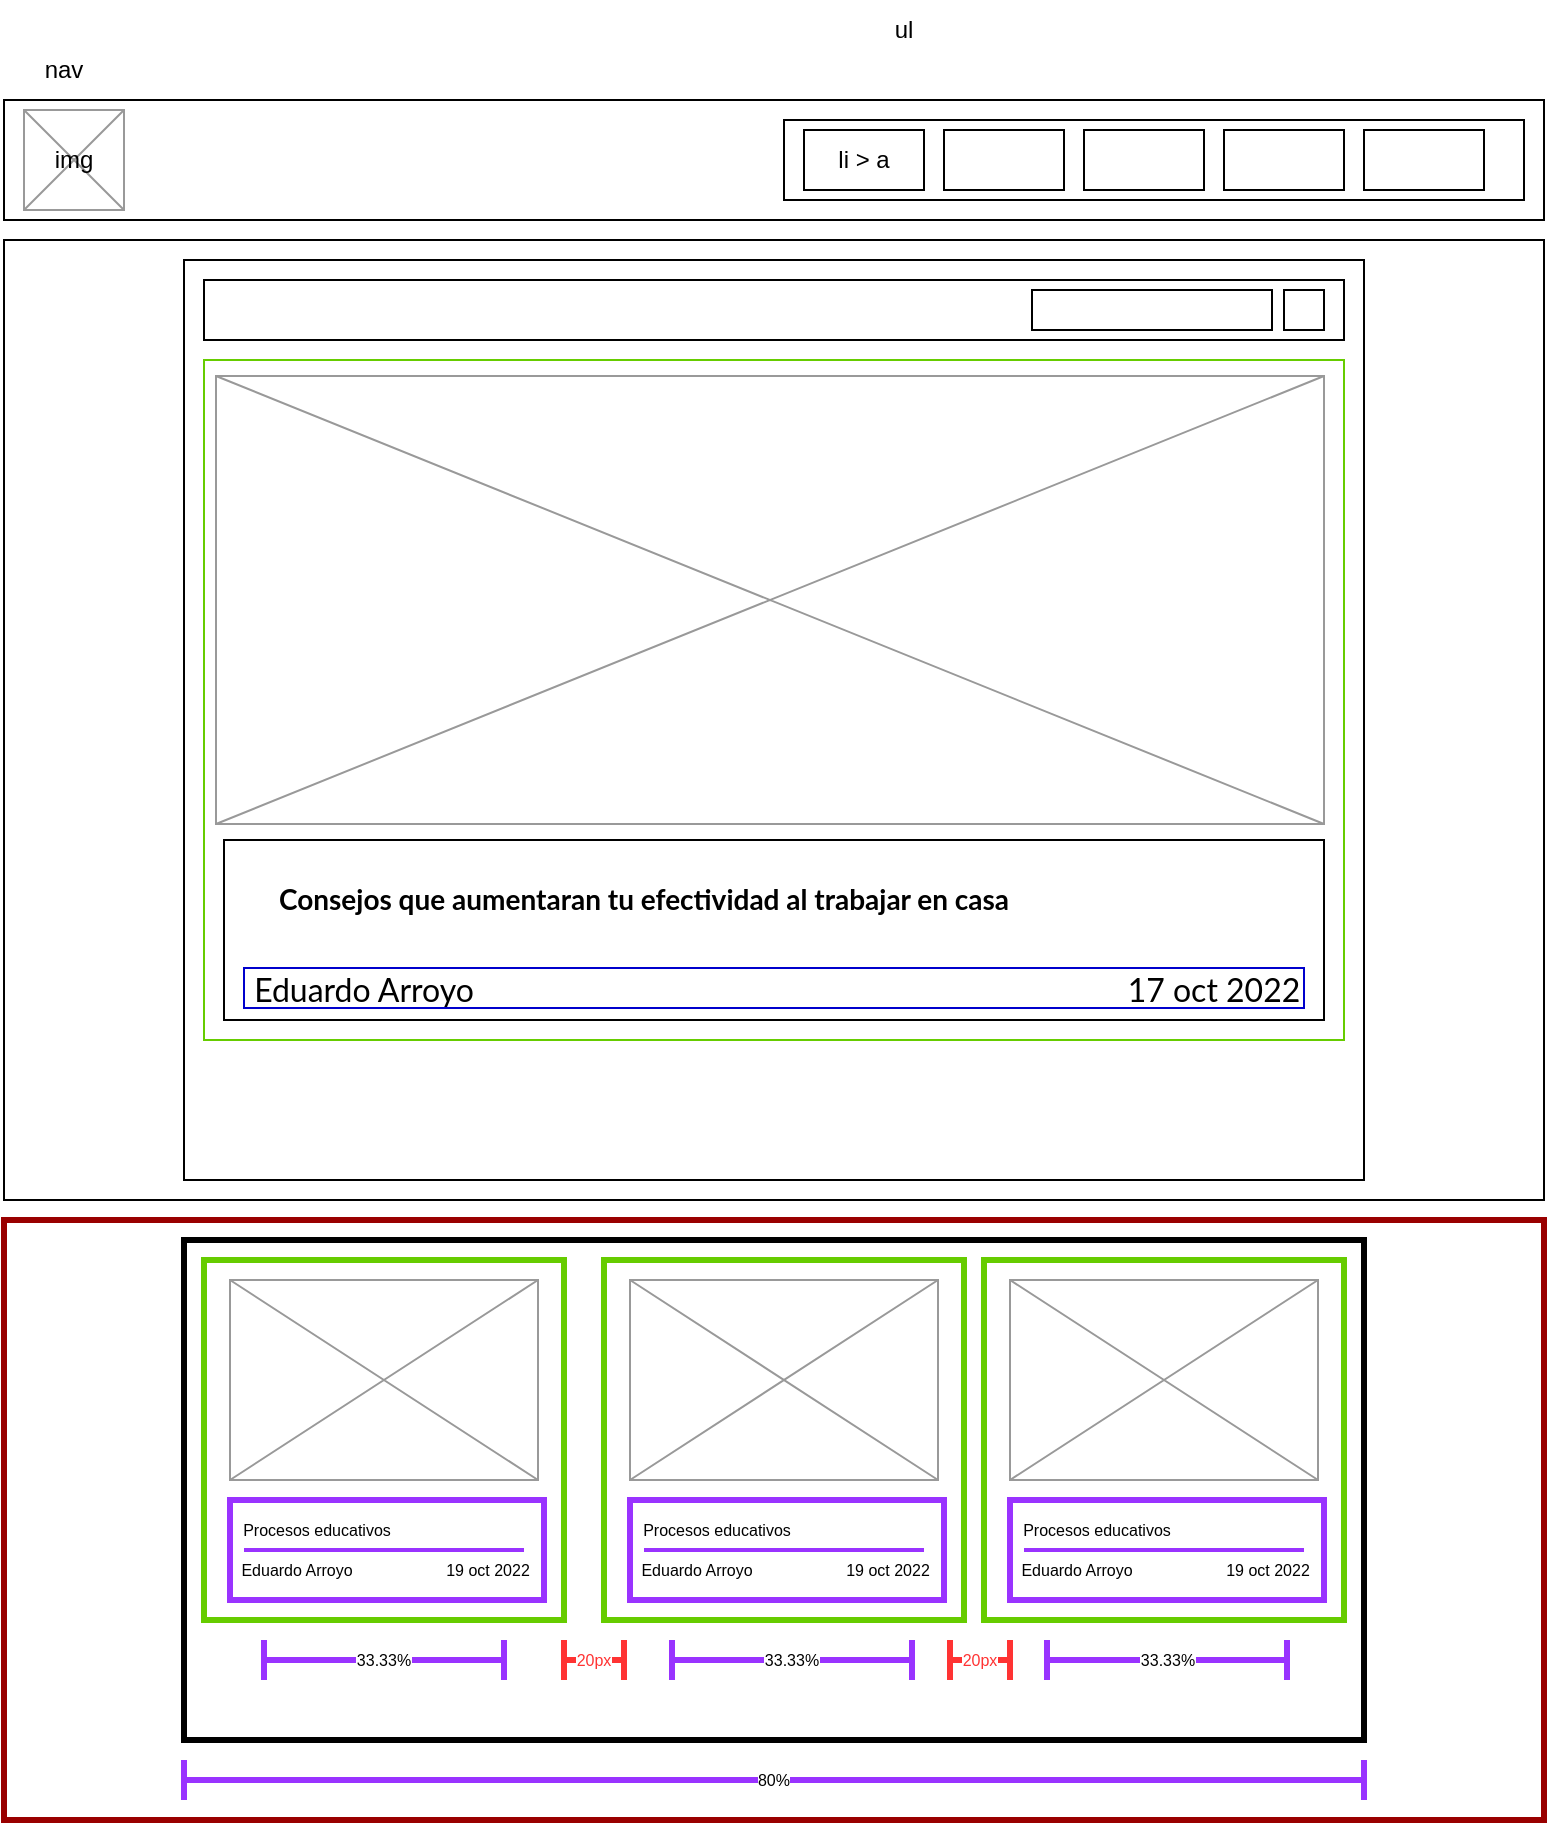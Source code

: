 <mxfile version="20.4.1" type="github">
  <diagram id="HRCQzhakg8QF5JEV10Wz" name="Página-1">
    <mxGraphModel dx="981" dy="526" grid="1" gridSize="10" guides="1" tooltips="1" connect="1" arrows="1" fold="1" page="1" pageScale="1" pageWidth="827" pageHeight="1169" math="0" shadow="0">
      <root>
        <mxCell id="0" />
        <mxCell id="1" parent="0" />
        <mxCell id="9wV4JpstpWKQLf34MO4_-1" value="" style="rounded=0;whiteSpace=wrap;html=1;" parent="1" vertex="1">
          <mxGeometry x="20" y="50" width="770" height="60" as="geometry" />
        </mxCell>
        <mxCell id="9wV4JpstpWKQLf34MO4_-2" value="nav" style="text;html=1;strokeColor=none;fillColor=none;align=center;verticalAlign=middle;whiteSpace=wrap;rounded=0;" parent="1" vertex="1">
          <mxGeometry x="20" y="20" width="60" height="30" as="geometry" />
        </mxCell>
        <mxCell id="9wV4JpstpWKQLf34MO4_-3" value="" style="verticalLabelPosition=bottom;shadow=0;dashed=0;align=center;html=1;verticalAlign=top;strokeWidth=1;shape=mxgraph.mockup.graphics.simpleIcon;strokeColor=#999999;" parent="1" vertex="1">
          <mxGeometry x="30" y="55" width="50" height="50" as="geometry" />
        </mxCell>
        <mxCell id="9wV4JpstpWKQLf34MO4_-4" value="img" style="text;html=1;strokeColor=none;fillColor=none;align=center;verticalAlign=middle;whiteSpace=wrap;rounded=0;" parent="1" vertex="1">
          <mxGeometry x="25" y="65" width="60" height="30" as="geometry" />
        </mxCell>
        <mxCell id="9wV4JpstpWKQLf34MO4_-5" value="" style="verticalLabelPosition=bottom;verticalAlign=top;html=1;shape=mxgraph.basic.rect;fillColor2=none;strokeWidth=1;size=20;indent=5;" parent="1" vertex="1">
          <mxGeometry x="410" y="60" width="370" height="40" as="geometry" />
        </mxCell>
        <mxCell id="9wV4JpstpWKQLf34MO4_-8" value="" style="verticalLabelPosition=bottom;verticalAlign=top;html=1;shape=mxgraph.basic.rect;fillColor2=none;strokeWidth=1;size=20;indent=5;" parent="1" vertex="1">
          <mxGeometry x="420" y="65" width="60" height="30" as="geometry" />
        </mxCell>
        <mxCell id="9wV4JpstpWKQLf34MO4_-9" value="" style="verticalLabelPosition=bottom;verticalAlign=top;html=1;shape=mxgraph.basic.rect;fillColor2=none;strokeWidth=1;size=20;indent=5;" parent="1" vertex="1">
          <mxGeometry x="490" y="65" width="60" height="30" as="geometry" />
        </mxCell>
        <mxCell id="9wV4JpstpWKQLf34MO4_-10" value="" style="verticalLabelPosition=bottom;verticalAlign=top;html=1;shape=mxgraph.basic.rect;fillColor2=none;strokeWidth=1;size=20;indent=5;" parent="1" vertex="1">
          <mxGeometry x="560" y="65" width="60" height="30" as="geometry" />
        </mxCell>
        <mxCell id="9wV4JpstpWKQLf34MO4_-11" value="" style="verticalLabelPosition=bottom;verticalAlign=top;html=1;shape=mxgraph.basic.rect;fillColor2=none;strokeWidth=1;size=20;indent=5;" parent="1" vertex="1">
          <mxGeometry x="630" y="65" width="60" height="30" as="geometry" />
        </mxCell>
        <mxCell id="9wV4JpstpWKQLf34MO4_-12" value="" style="verticalLabelPosition=bottom;verticalAlign=top;html=1;shape=mxgraph.basic.rect;fillColor2=none;strokeWidth=1;size=20;indent=5;" parent="1" vertex="1">
          <mxGeometry x="700" y="65" width="60" height="30" as="geometry" />
        </mxCell>
        <mxCell id="9wV4JpstpWKQLf34MO4_-13" value="ul" style="text;html=1;strokeColor=none;fillColor=none;align=center;verticalAlign=middle;whiteSpace=wrap;rounded=0;" parent="1" vertex="1">
          <mxGeometry x="440" width="60" height="30" as="geometry" />
        </mxCell>
        <mxCell id="9wV4JpstpWKQLf34MO4_-14" value="li &amp;gt; a" style="text;html=1;strokeColor=none;fillColor=none;align=center;verticalAlign=middle;whiteSpace=wrap;rounded=0;" parent="1" vertex="1">
          <mxGeometry x="420" y="65" width="60" height="30" as="geometry" />
        </mxCell>
        <mxCell id="-rPZdnwRe9OkSCMo_A3H-1" value="" style="rounded=0;whiteSpace=wrap;html=1;" vertex="1" parent="1">
          <mxGeometry x="20" y="120" width="770" height="480" as="geometry" />
        </mxCell>
        <mxCell id="-rPZdnwRe9OkSCMo_A3H-2" value="" style="rounded=0;whiteSpace=wrap;html=1;" vertex="1" parent="1">
          <mxGeometry x="110" y="130" width="590" height="460" as="geometry" />
        </mxCell>
        <mxCell id="-rPZdnwRe9OkSCMo_A3H-3" value="" style="rounded=0;whiteSpace=wrap;html=1;" vertex="1" parent="1">
          <mxGeometry x="120" y="140" width="570" height="30" as="geometry" />
        </mxCell>
        <mxCell id="-rPZdnwRe9OkSCMo_A3H-5" value="" style="rounded=0;whiteSpace=wrap;html=1;" vertex="1" parent="1">
          <mxGeometry x="534" y="145" width="120" height="20" as="geometry" />
        </mxCell>
        <mxCell id="-rPZdnwRe9OkSCMo_A3H-6" value="" style="rounded=0;whiteSpace=wrap;html=1;" vertex="1" parent="1">
          <mxGeometry x="660" y="145" width="20" height="20" as="geometry" />
        </mxCell>
        <mxCell id="-rPZdnwRe9OkSCMo_A3H-7" value="" style="rounded=0;whiteSpace=wrap;html=1;strokeColor=#66CC00;" vertex="1" parent="1">
          <mxGeometry x="120" y="180" width="570" height="340" as="geometry" />
        </mxCell>
        <mxCell id="-rPZdnwRe9OkSCMo_A3H-9" value="" style="verticalLabelPosition=bottom;shadow=0;dashed=0;align=center;html=1;verticalAlign=top;strokeWidth=1;shape=mxgraph.mockup.graphics.simpleIcon;strokeColor=#999999;" vertex="1" parent="1">
          <mxGeometry x="126" y="188" width="554" height="224" as="geometry" />
        </mxCell>
        <mxCell id="-rPZdnwRe9OkSCMo_A3H-25" value="" style="group" vertex="1" connectable="0" parent="1">
          <mxGeometry x="130" y="420" width="550" height="120" as="geometry" />
        </mxCell>
        <mxCell id="-rPZdnwRe9OkSCMo_A3H-20" value="" style="rounded=0;whiteSpace=wrap;html=1;" vertex="1" parent="-rPZdnwRe9OkSCMo_A3H-25">
          <mxGeometry width="550" height="90" as="geometry" />
        </mxCell>
        <mxCell id="-rPZdnwRe9OkSCMo_A3H-22" value="&lt;h1 style=&quot;font-family: Lato, sans-serif; text-align: start; font-size: 14px;&quot;&gt;Consejos que aumentaran tu efectividad al trabajar en casa&lt;/h1&gt;" style="text;html=1;strokeColor=none;fillColor=none;align=center;verticalAlign=middle;whiteSpace=wrap;rounded=0;fontSize=14;labelBackgroundColor=default;" vertex="1" parent="-rPZdnwRe9OkSCMo_A3H-25">
          <mxGeometry x="10" y="20" width="400" height="20" as="geometry" />
        </mxCell>
        <mxCell id="-rPZdnwRe9OkSCMo_A3H-23" value="&lt;span style=&quot;font-family: Lato, sans-serif; font-size: medium; text-align: start;&quot;&gt;Eduardo Arroyo&lt;/span&gt;" style="text;html=1;strokeColor=none;fillColor=none;align=center;verticalAlign=middle;whiteSpace=wrap;rounded=0;fontSize=17;labelBackgroundColor=default;" vertex="1" parent="-rPZdnwRe9OkSCMo_A3H-25">
          <mxGeometry y="60" width="140" height="30" as="geometry" />
        </mxCell>
        <mxCell id="-rPZdnwRe9OkSCMo_A3H-24" value="&lt;span style=&quot;font-family: Lato, sans-serif; font-size: medium; text-align: start;&quot;&gt;17 oct 2022&lt;/span&gt;" style="text;html=1;strokeColor=none;fillColor=none;align=center;verticalAlign=middle;whiteSpace=wrap;rounded=0;fontSize=17;labelBackgroundColor=default;" vertex="1" parent="-rPZdnwRe9OkSCMo_A3H-25">
          <mxGeometry x="440" y="60" width="110" height="30" as="geometry" />
        </mxCell>
        <mxCell id="-rPZdnwRe9OkSCMo_A3H-27" value="" style="rounded=0;whiteSpace=wrap;html=1;labelBackgroundColor=default;strokeColor=#0000CC;fontSize=14;fillColor=none;" vertex="1" parent="-rPZdnwRe9OkSCMo_A3H-25">
          <mxGeometry x="10" y="64" width="530" height="20" as="geometry" />
        </mxCell>
        <mxCell id="-rPZdnwRe9OkSCMo_A3H-28" value="" style="rounded=0;whiteSpace=wrap;html=1;labelBackgroundColor=default;strokeColor=#990000;fontSize=14;fillColor=none;strokeWidth=3;" vertex="1" parent="1">
          <mxGeometry x="20" y="610" width="770" height="300" as="geometry" />
        </mxCell>
        <mxCell id="-rPZdnwRe9OkSCMo_A3H-29" value="" style="rounded=0;whiteSpace=wrap;html=1;labelBackgroundColor=default;strokeColor=#000000;strokeWidth=3;fontSize=14;fillColor=none;" vertex="1" parent="1">
          <mxGeometry x="110" y="620" width="590" height="250" as="geometry" />
        </mxCell>
        <mxCell id="-rPZdnwRe9OkSCMo_A3H-30" value="" style="rounded=0;whiteSpace=wrap;html=1;labelBackgroundColor=default;strokeColor=#66CC00;strokeWidth=3;fontSize=14;fillColor=none;" vertex="1" parent="1">
          <mxGeometry x="120" y="630" width="180" height="180" as="geometry" />
        </mxCell>
        <mxCell id="-rPZdnwRe9OkSCMo_A3H-39" value="" style="verticalLabelPosition=bottom;shadow=0;dashed=0;align=center;html=1;verticalAlign=top;strokeWidth=1;shape=mxgraph.mockup.graphics.simpleIcon;strokeColor=#999999;" vertex="1" parent="1">
          <mxGeometry x="133" y="640" width="154" height="100" as="geometry" />
        </mxCell>
        <mxCell id="-rPZdnwRe9OkSCMo_A3H-40" value="" style="rounded=0;whiteSpace=wrap;html=1;labelBackgroundColor=default;strokeColor=#9933FF;strokeWidth=3;fontSize=14;fillColor=none;" vertex="1" parent="1">
          <mxGeometry x="133" y="750" width="157" height="50" as="geometry" />
        </mxCell>
        <mxCell id="-rPZdnwRe9OkSCMo_A3H-41" value="Procesos educativos" style="text;html=1;strokeColor=none;fillColor=none;align=center;verticalAlign=middle;whiteSpace=wrap;rounded=0;labelBackgroundColor=default;strokeWidth=3;fontSize=8;" vertex="1" parent="1">
          <mxGeometry x="133" y="760" width="87" height="10" as="geometry" />
        </mxCell>
        <mxCell id="-rPZdnwRe9OkSCMo_A3H-42" value="Eduardo Arroyo" style="text;html=1;strokeColor=none;fillColor=none;align=center;verticalAlign=middle;whiteSpace=wrap;rounded=0;labelBackgroundColor=default;strokeWidth=3;fontSize=8;" vertex="1" parent="1">
          <mxGeometry x="133" y="780" width="67" height="10" as="geometry" />
        </mxCell>
        <mxCell id="-rPZdnwRe9OkSCMo_A3H-43" value="19 oct 2022" style="text;html=1;strokeColor=none;fillColor=none;align=center;verticalAlign=middle;whiteSpace=wrap;rounded=0;labelBackgroundColor=default;strokeWidth=3;fontSize=8;" vertex="1" parent="1">
          <mxGeometry x="237" y="780" width="50" height="10" as="geometry" />
        </mxCell>
        <mxCell id="-rPZdnwRe9OkSCMo_A3H-44" value="" style="line;strokeWidth=2;html=1;labelBackgroundColor=default;strokeColor=#9933FF;fontSize=8;fillColor=none;" vertex="1" parent="1">
          <mxGeometry x="140" y="770" width="140" height="10" as="geometry" />
        </mxCell>
        <mxCell id="-rPZdnwRe9OkSCMo_A3H-63" value="" style="rounded=0;whiteSpace=wrap;html=1;labelBackgroundColor=default;strokeColor=#66CC00;strokeWidth=3;fontSize=14;fillColor=none;" vertex="1" parent="1">
          <mxGeometry x="320" y="630" width="180" height="180" as="geometry" />
        </mxCell>
        <mxCell id="-rPZdnwRe9OkSCMo_A3H-64" value="" style="verticalLabelPosition=bottom;shadow=0;dashed=0;align=center;html=1;verticalAlign=top;strokeWidth=1;shape=mxgraph.mockup.graphics.simpleIcon;strokeColor=#999999;" vertex="1" parent="1">
          <mxGeometry x="333" y="640" width="154" height="100" as="geometry" />
        </mxCell>
        <mxCell id="-rPZdnwRe9OkSCMo_A3H-65" value="" style="rounded=0;whiteSpace=wrap;html=1;labelBackgroundColor=default;strokeColor=#9933FF;strokeWidth=3;fontSize=14;fillColor=none;" vertex="1" parent="1">
          <mxGeometry x="333" y="750" width="157" height="50" as="geometry" />
        </mxCell>
        <mxCell id="-rPZdnwRe9OkSCMo_A3H-66" value="Eduardo Arroyo" style="text;html=1;strokeColor=none;fillColor=none;align=center;verticalAlign=middle;whiteSpace=wrap;rounded=0;labelBackgroundColor=default;strokeWidth=3;fontSize=8;" vertex="1" parent="1">
          <mxGeometry x="333" y="780" width="67" height="10" as="geometry" />
        </mxCell>
        <mxCell id="-rPZdnwRe9OkSCMo_A3H-67" value="19 oct 2022" style="text;html=1;strokeColor=none;fillColor=none;align=center;verticalAlign=middle;whiteSpace=wrap;rounded=0;labelBackgroundColor=default;strokeWidth=3;fontSize=8;" vertex="1" parent="1">
          <mxGeometry x="437" y="780" width="50" height="10" as="geometry" />
        </mxCell>
        <mxCell id="-rPZdnwRe9OkSCMo_A3H-68" value="" style="line;strokeWidth=2;html=1;labelBackgroundColor=default;strokeColor=#9933FF;fontSize=8;fillColor=none;" vertex="1" parent="1">
          <mxGeometry x="340" y="770" width="140" height="10" as="geometry" />
        </mxCell>
        <mxCell id="-rPZdnwRe9OkSCMo_A3H-69" value="" style="rounded=0;whiteSpace=wrap;html=1;labelBackgroundColor=default;strokeColor=#66CC00;strokeWidth=3;fontSize=14;fillColor=none;" vertex="1" parent="1">
          <mxGeometry x="510" y="630" width="180" height="180" as="geometry" />
        </mxCell>
        <mxCell id="-rPZdnwRe9OkSCMo_A3H-70" value="" style="verticalLabelPosition=bottom;shadow=0;dashed=0;align=center;html=1;verticalAlign=top;strokeWidth=1;shape=mxgraph.mockup.graphics.simpleIcon;strokeColor=#999999;" vertex="1" parent="1">
          <mxGeometry x="523" y="640" width="154" height="100" as="geometry" />
        </mxCell>
        <mxCell id="-rPZdnwRe9OkSCMo_A3H-71" value="" style="rounded=0;whiteSpace=wrap;html=1;labelBackgroundColor=default;strokeColor=#9933FF;strokeWidth=3;fontSize=14;fillColor=none;" vertex="1" parent="1">
          <mxGeometry x="523" y="750" width="157" height="50" as="geometry" />
        </mxCell>
        <mxCell id="-rPZdnwRe9OkSCMo_A3H-72" value="Eduardo Arroyo" style="text;html=1;strokeColor=none;fillColor=none;align=center;verticalAlign=middle;whiteSpace=wrap;rounded=0;labelBackgroundColor=default;strokeWidth=3;fontSize=8;" vertex="1" parent="1">
          <mxGeometry x="523" y="780" width="67" height="10" as="geometry" />
        </mxCell>
        <mxCell id="-rPZdnwRe9OkSCMo_A3H-73" value="19 oct 2022" style="text;html=1;strokeColor=none;fillColor=none;align=center;verticalAlign=middle;whiteSpace=wrap;rounded=0;labelBackgroundColor=default;strokeWidth=3;fontSize=8;" vertex="1" parent="1">
          <mxGeometry x="627" y="780" width="50" height="10" as="geometry" />
        </mxCell>
        <mxCell id="-rPZdnwRe9OkSCMo_A3H-74" value="" style="line;strokeWidth=2;html=1;labelBackgroundColor=default;strokeColor=#9933FF;fontSize=8;fillColor=none;" vertex="1" parent="1">
          <mxGeometry x="530" y="770" width="140" height="10" as="geometry" />
        </mxCell>
        <mxCell id="-rPZdnwRe9OkSCMo_A3H-75" value="Procesos educativos" style="text;html=1;strokeColor=none;fillColor=none;align=center;verticalAlign=middle;whiteSpace=wrap;rounded=0;labelBackgroundColor=default;strokeWidth=3;fontSize=8;" vertex="1" parent="1">
          <mxGeometry x="333" y="760" width="87" height="10" as="geometry" />
        </mxCell>
        <mxCell id="-rPZdnwRe9OkSCMo_A3H-76" value="Procesos educativos" style="text;html=1;strokeColor=none;fillColor=none;align=center;verticalAlign=middle;whiteSpace=wrap;rounded=0;labelBackgroundColor=default;strokeWidth=3;fontSize=8;" vertex="1" parent="1">
          <mxGeometry x="523" y="760" width="87" height="10" as="geometry" />
        </mxCell>
        <mxCell id="-rPZdnwRe9OkSCMo_A3H-77" value="33.33%" style="shape=crossbar;whiteSpace=wrap;html=1;rounded=1;labelBackgroundColor=default;strokeColor=#9933FF;strokeWidth=3;fontSize=8;fillColor=none;" vertex="1" parent="1">
          <mxGeometry x="150" y="820" width="120" height="20" as="geometry" />
        </mxCell>
        <mxCell id="-rPZdnwRe9OkSCMo_A3H-78" value="80%" style="shape=crossbar;whiteSpace=wrap;html=1;rounded=1;labelBackgroundColor=default;strokeColor=#9933FF;strokeWidth=3;fontSize=8;fillColor=none;" vertex="1" parent="1">
          <mxGeometry x="110" y="880" width="590" height="20" as="geometry" />
        </mxCell>
        <mxCell id="-rPZdnwRe9OkSCMo_A3H-80" value="33.33%" style="shape=crossbar;whiteSpace=wrap;html=1;rounded=1;labelBackgroundColor=default;strokeColor=#9933FF;strokeWidth=3;fontSize=8;fillColor=none;" vertex="1" parent="1">
          <mxGeometry x="354" y="820" width="120" height="20" as="geometry" />
        </mxCell>
        <mxCell id="-rPZdnwRe9OkSCMo_A3H-81" value="33.33%" style="shape=crossbar;whiteSpace=wrap;html=1;rounded=1;labelBackgroundColor=default;strokeColor=#9933FF;strokeWidth=3;fontSize=8;fillColor=none;" vertex="1" parent="1">
          <mxGeometry x="541.5" y="820" width="120" height="20" as="geometry" />
        </mxCell>
        <mxCell id="-rPZdnwRe9OkSCMo_A3H-83" value="20px" style="shape=crossbar;whiteSpace=wrap;html=1;rounded=1;labelBackgroundColor=default;strokeColor=#FF3333;strokeWidth=3;fontSize=8;fillColor=none;fontColor=#FF3333;" vertex="1" parent="1">
          <mxGeometry x="300" y="820" width="30" height="20" as="geometry" />
        </mxCell>
        <mxCell id="-rPZdnwRe9OkSCMo_A3H-84" value="20px" style="shape=crossbar;whiteSpace=wrap;html=1;rounded=1;labelBackgroundColor=default;strokeColor=#FF3333;strokeWidth=3;fontSize=8;fillColor=none;fontColor=#FF3333;" vertex="1" parent="1">
          <mxGeometry x="493" y="820" width="30" height="20" as="geometry" />
        </mxCell>
      </root>
    </mxGraphModel>
  </diagram>
</mxfile>
